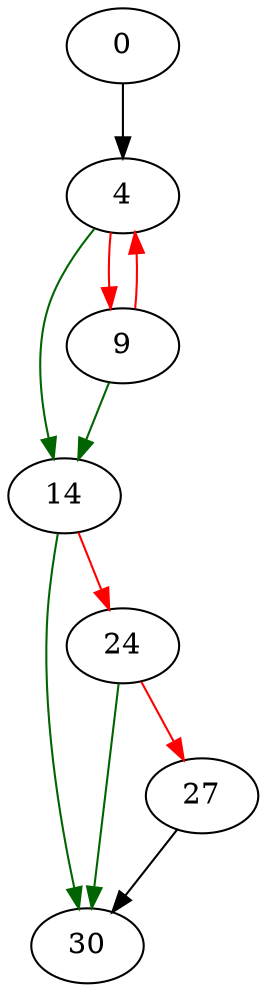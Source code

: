 strict digraph "emit_ancillary_info" {
	// Node definitions.
	0 [entry=true];
	4;
	14;
	9;
	30;
	24;
	27;

	// Edge definitions.
	0 -> 4;
	4 -> 14 [
		color=darkgreen
		cond=true
	];
	4 -> 9 [
		color=red
		cond=false
	];
	14 -> 30 [
		color=darkgreen
		cond=true
	];
	14 -> 24 [
		color=red
		cond=false
	];
	9 -> 4 [
		color=red
		cond=false
	];
	9 -> 14 [
		color=darkgreen
		cond=true
	];
	24 -> 30 [
		color=darkgreen
		cond=true
	];
	24 -> 27 [
		color=red
		cond=false
	];
	27 -> 30;
}